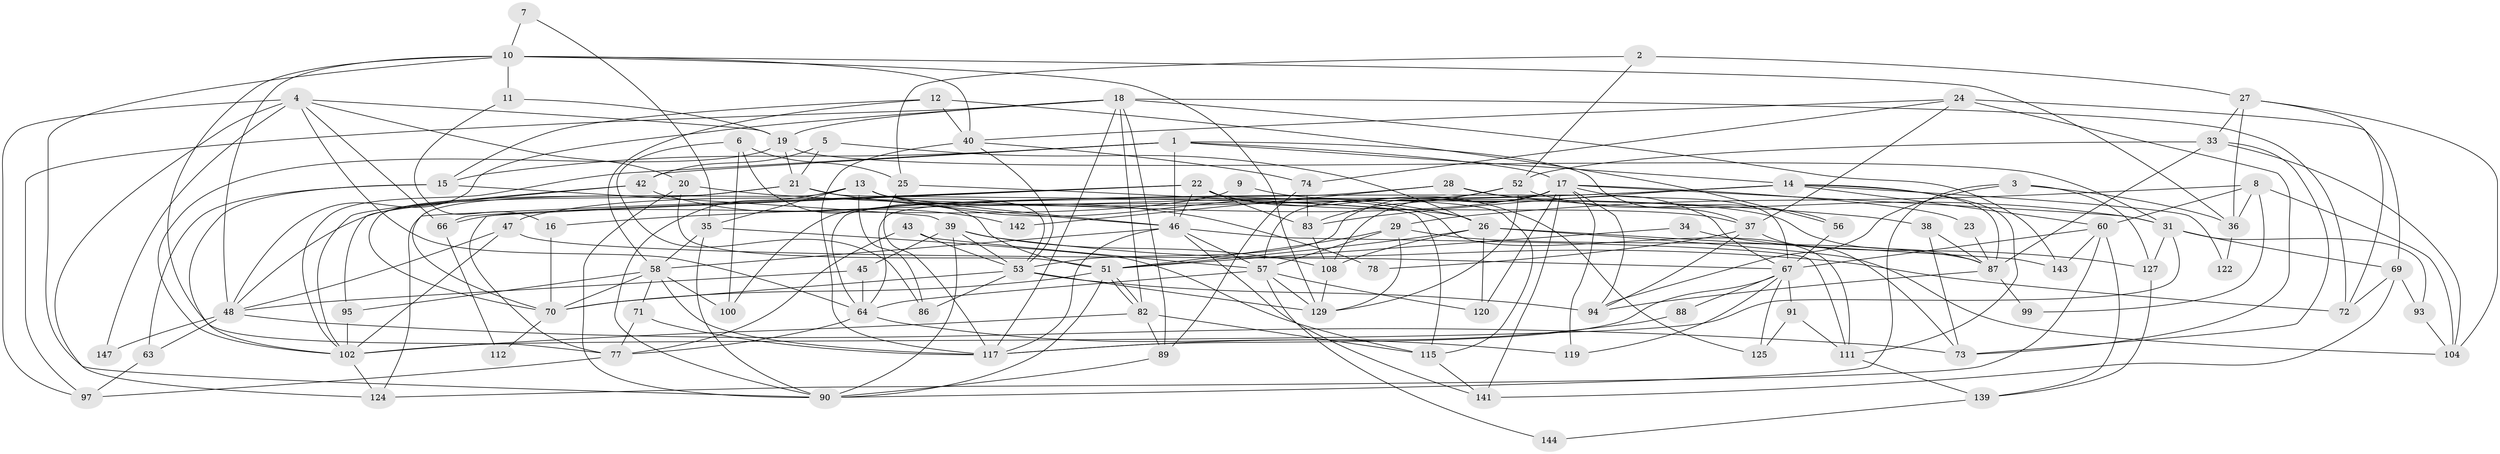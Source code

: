 // Generated by graph-tools (version 1.1) at 2025/23/03/03/25 07:23:58]
// undirected, 97 vertices, 240 edges
graph export_dot {
graph [start="1"]
  node [color=gray90,style=filled];
  1 [super="+30"];
  2;
  3;
  4 [super="+32"];
  5;
  6 [super="+81"];
  7;
  8 [super="+41"];
  9;
  10 [super="+44"];
  11;
  12;
  13 [super="+50"];
  14 [super="+113"];
  15;
  16;
  17 [super="+110"];
  18 [super="+55"];
  19 [super="+146"];
  20 [super="+61"];
  21 [super="+49"];
  22 [super="+105"];
  23;
  24 [super="+65"];
  25;
  26 [super="+79"];
  27 [super="+80"];
  28;
  29 [super="+121"];
  31 [super="+106"];
  33 [super="+103"];
  34;
  35 [super="+59"];
  36;
  37;
  38;
  39 [super="+135"];
  40 [super="+68"];
  42 [super="+98"];
  43 [super="+148"];
  45 [super="+136"];
  46 [super="+62"];
  47 [super="+92"];
  48 [super="+138"];
  51 [super="+133"];
  52 [super="+54"];
  53 [super="+85"];
  56;
  57 [super="+75"];
  58 [super="+109"];
  60 [super="+128"];
  63;
  64 [super="+126"];
  66;
  67 [super="+134"];
  69 [super="+107"];
  70 [super="+96"];
  71;
  72 [super="+140"];
  73 [super="+76"];
  74 [super="+137"];
  77 [super="+123"];
  78;
  82;
  83 [super="+84"];
  86 [super="+131"];
  87 [super="+101"];
  88;
  89;
  90;
  91;
  93;
  94 [super="+116"];
  95;
  97;
  99;
  100;
  102 [super="+114"];
  104;
  108 [super="+130"];
  111 [super="+118"];
  112;
  115 [super="+145"];
  117 [super="+132"];
  119;
  120;
  122;
  124;
  125;
  127;
  129;
  139;
  141;
  142;
  143;
  144;
  147;
  1 -- 37;
  1 -- 15;
  1 -- 17;
  1 -- 14;
  1 -- 46;
  1 -- 42;
  1 -- 102;
  2 -- 25;
  2 -- 52;
  2 -- 27;
  3 -- 127;
  3 -- 90;
  3 -- 36;
  3 -- 94;
  4 -- 97;
  4 -- 147;
  4 -- 64;
  4 -- 66;
  4 -- 19;
  4 -- 124;
  4 -- 20;
  5 -- 42;
  5 -- 21;
  5 -- 26;
  6 -- 100;
  6 -- 25;
  6 -- 86;
  6 -- 51;
  7 -- 10;
  7 -- 35;
  8 -- 60;
  8 -- 29;
  8 -- 99;
  8 -- 36;
  8 -- 104;
  9 -- 66;
  9 -- 87;
  10 -- 129;
  10 -- 90;
  10 -- 36;
  10 -- 11;
  10 -- 77;
  10 -- 48;
  10 -- 40;
  11 -- 16;
  11 -- 19;
  12 -- 56;
  12 -- 15;
  12 -- 58;
  12 -- 40;
  13 -- 90;
  13 -- 35;
  13 -- 53;
  13 -- 26;
  13 -- 70;
  13 -- 46;
  13 -- 86;
  13 -- 111;
  14 -- 16;
  14 -- 83;
  14 -- 87;
  14 -- 122;
  14 -- 60;
  14 -- 64;
  14 -- 111;
  15 -- 39;
  15 -- 63;
  15 -- 102;
  16 -- 70;
  17 -- 31;
  17 -- 94;
  17 -- 108;
  17 -- 53;
  17 -- 67;
  17 -- 141;
  17 -- 119;
  17 -- 23;
  17 -- 120;
  17 -- 47;
  17 -- 64;
  18 -- 97;
  18 -- 117;
  18 -- 19;
  18 -- 72 [weight=2];
  18 -- 82;
  18 -- 89;
  18 -- 143;
  18 -- 48;
  19 -- 21;
  19 -- 102;
  19 -- 31;
  20 -- 90;
  20 -- 51;
  20 -- 38;
  21 -- 70;
  21 -- 78;
  21 -- 115;
  21 -- 46;
  21 -- 48;
  22 -- 37;
  22 -- 46;
  22 -- 66;
  22 -- 83;
  22 -- 115;
  22 -- 125;
  22 -- 124;
  22 -- 77;
  23 -- 87;
  24 -- 73;
  24 -- 69;
  24 -- 40;
  24 -- 37;
  24 -- 74;
  25 -- 26;
  25 -- 117;
  26 -- 143;
  26 -- 120;
  26 -- 104;
  26 -- 108;
  26 -- 51;
  27 -- 104;
  27 -- 33;
  27 -- 36;
  27 -- 72;
  28 -- 67;
  28 -- 100;
  28 -- 142;
  28 -- 31;
  29 -- 87;
  29 -- 129;
  29 -- 57;
  29 -- 51;
  31 -- 102;
  31 -- 93;
  31 -- 69;
  31 -- 127;
  33 -- 73;
  33 -- 87;
  33 -- 104;
  33 -- 52;
  34 -- 127;
  34 -- 51;
  35 -- 115;
  35 -- 58;
  35 -- 90;
  36 -- 122;
  37 -- 94;
  37 -- 78;
  37 -- 73;
  38 -- 73;
  38 -- 87;
  39 -- 90;
  39 -- 53;
  39 -- 108;
  39 -- 45;
  39 -- 72;
  40 -- 117 [weight=2];
  40 -- 53;
  40 -- 74;
  42 -- 95;
  42 -- 142;
  42 -- 102;
  43 -- 57;
  43 -- 77;
  43 -- 53;
  45 -- 48;
  45 -- 64;
  46 -- 141;
  46 -- 57;
  46 -- 58;
  46 -- 117;
  46 -- 111;
  47 -- 102;
  47 -- 48;
  47 -- 67;
  48 -- 63;
  48 -- 147;
  48 -- 73;
  51 -- 82;
  51 -- 82;
  51 -- 70;
  51 -- 90;
  52 -- 83;
  52 -- 57;
  52 -- 56;
  52 -- 129;
  53 -- 129;
  53 -- 70;
  53 -- 86;
  53 -- 94;
  56 -- 67 [weight=2];
  57 -- 129;
  57 -- 120;
  57 -- 144;
  57 -- 64;
  58 -- 117;
  58 -- 100;
  58 -- 70;
  58 -- 71;
  58 -- 95;
  60 -- 124;
  60 -- 67 [weight=2];
  60 -- 139;
  60 -- 143;
  63 -- 97;
  64 -- 119;
  64 -- 77;
  66 -- 112;
  67 -- 125 [weight=2];
  67 -- 88;
  67 -- 119;
  67 -- 91;
  67 -- 117;
  69 -- 72;
  69 -- 93;
  69 -- 141;
  70 -- 112;
  71 -- 117;
  71 -- 77;
  74 -- 89;
  74 -- 83;
  77 -- 97;
  82 -- 89;
  82 -- 115;
  82 -- 102;
  83 -- 108;
  87 -- 99;
  87 -- 94;
  88 -- 117;
  89 -- 90;
  91 -- 125;
  91 -- 111;
  93 -- 104;
  95 -- 102;
  102 -- 124;
  108 -- 129;
  111 -- 139;
  115 -- 141;
  127 -- 139;
  139 -- 144;
}
